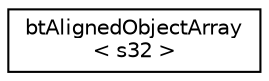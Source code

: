 digraph "Graphical Class Hierarchy"
{
  edge [fontname="Helvetica",fontsize="10",labelfontname="Helvetica",labelfontsize="10"];
  node [fontname="Helvetica",fontsize="10",shape=record];
  rankdir="LR";
  Node1 [label="btAlignedObjectArray\l\< s32 \>",height=0.2,width=0.4,color="black", fillcolor="white", style="filled",URL="$classbt_aligned_object_array.html"];
}
